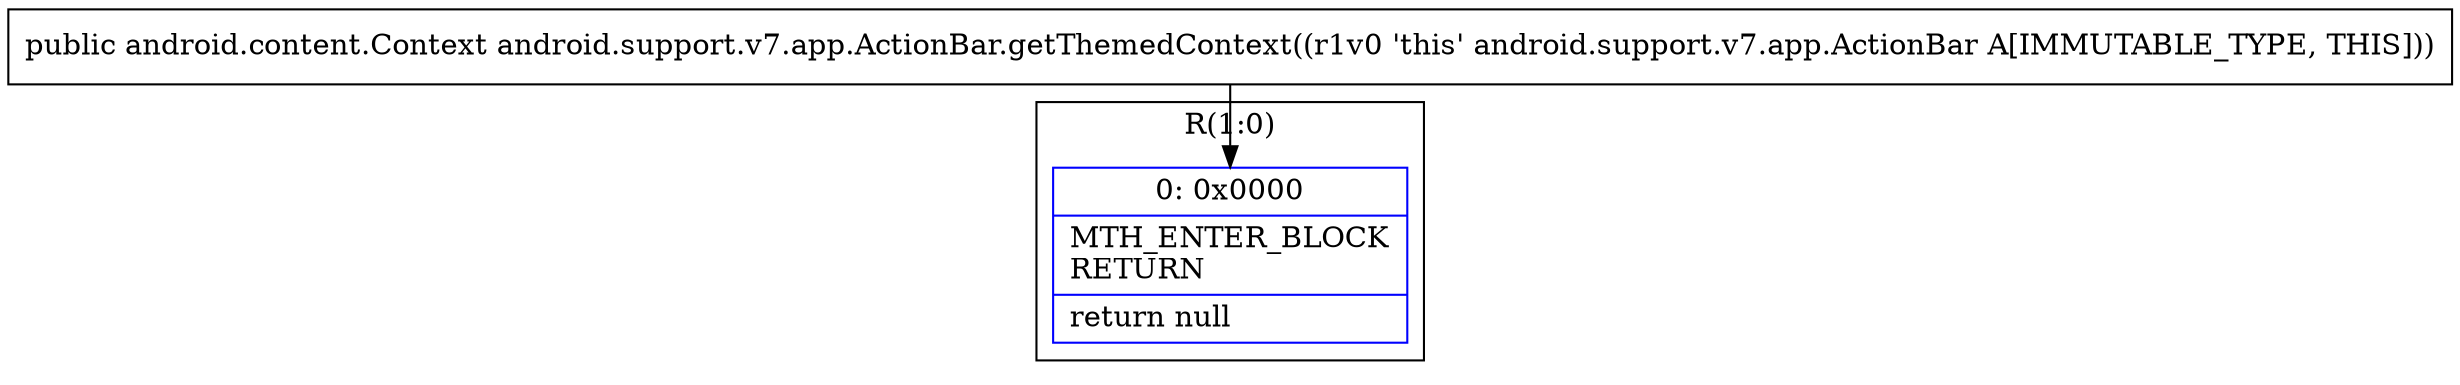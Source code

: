 digraph "CFG forandroid.support.v7.app.ActionBar.getThemedContext()Landroid\/content\/Context;" {
subgraph cluster_Region_791392469 {
label = "R(1:0)";
node [shape=record,color=blue];
Node_0 [shape=record,label="{0\:\ 0x0000|MTH_ENTER_BLOCK\lRETURN\l|return null\l}"];
}
MethodNode[shape=record,label="{public android.content.Context android.support.v7.app.ActionBar.getThemedContext((r1v0 'this' android.support.v7.app.ActionBar A[IMMUTABLE_TYPE, THIS])) }"];
MethodNode -> Node_0;
}

